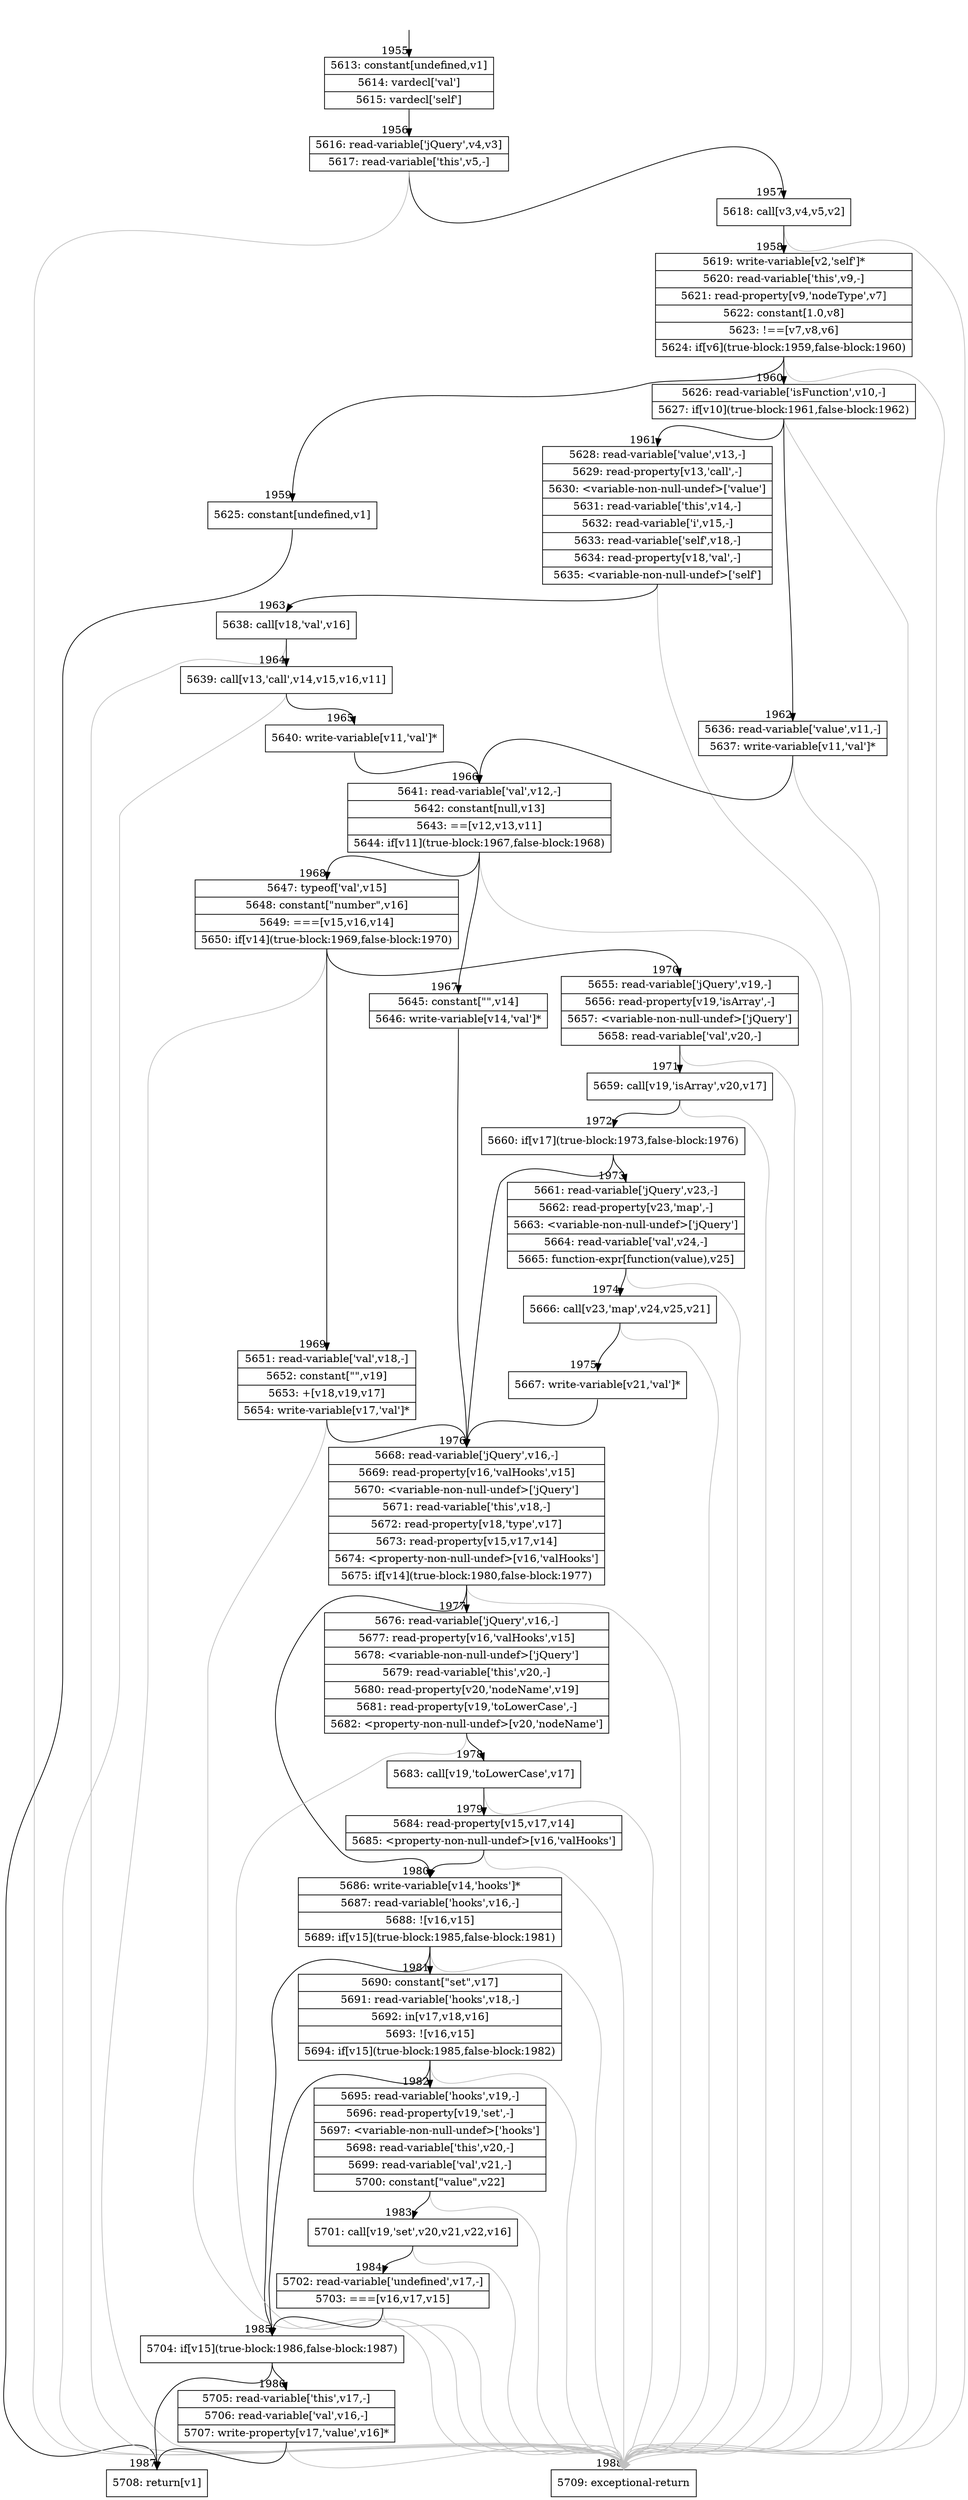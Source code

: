 digraph {
rankdir="TD"
BB_entry138[shape=none,label=""];
BB_entry138 -> BB1955 [tailport=s, headport=n, headlabel="    1955"]
BB1955 [shape=record label="{5613: constant[undefined,v1]|5614: vardecl['val']|5615: vardecl['self']}" ] 
BB1955 -> BB1956 [tailport=s, headport=n, headlabel="      1956"]
BB1956 [shape=record label="{5616: read-variable['jQuery',v4,v3]|5617: read-variable['this',v5,-]}" ] 
BB1956 -> BB1957 [tailport=s, headport=n, headlabel="      1957"]
BB1956 -> BB1988 [tailport=s, headport=n, color=gray, headlabel="      1988"]
BB1957 [shape=record label="{5618: call[v3,v4,v5,v2]}" ] 
BB1957 -> BB1958 [tailport=s, headport=n, headlabel="      1958"]
BB1957 -> BB1988 [tailport=s, headport=n, color=gray]
BB1958 [shape=record label="{5619: write-variable[v2,'self']*|5620: read-variable['this',v9,-]|5621: read-property[v9,'nodeType',v7]|5622: constant[1.0,v8]|5623: !==[v7,v8,v6]|5624: if[v6](true-block:1959,false-block:1960)}" ] 
BB1958 -> BB1959 [tailport=s, headport=n, headlabel="      1959"]
BB1958 -> BB1960 [tailport=s, headport=n, headlabel="      1960"]
BB1958 -> BB1988 [tailport=s, headport=n, color=gray]
BB1959 [shape=record label="{5625: constant[undefined,v1]}" ] 
BB1959 -> BB1987 [tailport=s, headport=n, headlabel="      1987"]
BB1960 [shape=record label="{5626: read-variable['isFunction',v10,-]|5627: if[v10](true-block:1961,false-block:1962)}" ] 
BB1960 -> BB1961 [tailport=s, headport=n, headlabel="      1961"]
BB1960 -> BB1962 [tailport=s, headport=n, headlabel="      1962"]
BB1960 -> BB1988 [tailport=s, headport=n, color=gray]
BB1961 [shape=record label="{5628: read-variable['value',v13,-]|5629: read-property[v13,'call',-]|5630: \<variable-non-null-undef\>['value']|5631: read-variable['this',v14,-]|5632: read-variable['i',v15,-]|5633: read-variable['self',v18,-]|5634: read-property[v18,'val',-]|5635: \<variable-non-null-undef\>['self']}" ] 
BB1961 -> BB1963 [tailport=s, headport=n, headlabel="      1963"]
BB1961 -> BB1988 [tailport=s, headport=n, color=gray]
BB1962 [shape=record label="{5636: read-variable['value',v11,-]|5637: write-variable[v11,'val']*}" ] 
BB1962 -> BB1966 [tailport=s, headport=n, headlabel="      1966"]
BB1962 -> BB1988 [tailport=s, headport=n, color=gray]
BB1963 [shape=record label="{5638: call[v18,'val',v16]}" ] 
BB1963 -> BB1964 [tailport=s, headport=n, headlabel="      1964"]
BB1963 -> BB1988 [tailport=s, headport=n, color=gray]
BB1964 [shape=record label="{5639: call[v13,'call',v14,v15,v16,v11]}" ] 
BB1964 -> BB1965 [tailport=s, headport=n, headlabel="      1965"]
BB1964 -> BB1988 [tailport=s, headport=n, color=gray]
BB1965 [shape=record label="{5640: write-variable[v11,'val']*}" ] 
BB1965 -> BB1966 [tailport=s, headport=n]
BB1966 [shape=record label="{5641: read-variable['val',v12,-]|5642: constant[null,v13]|5643: ==[v12,v13,v11]|5644: if[v11](true-block:1967,false-block:1968)}" ] 
BB1966 -> BB1967 [tailport=s, headport=n, headlabel="      1967"]
BB1966 -> BB1968 [tailport=s, headport=n, headlabel="      1968"]
BB1966 -> BB1988 [tailport=s, headport=n, color=gray]
BB1967 [shape=record label="{5645: constant[\"\",v14]|5646: write-variable[v14,'val']*}" ] 
BB1967 -> BB1976 [tailport=s, headport=n, headlabel="      1976"]
BB1968 [shape=record label="{5647: typeof['val',v15]|5648: constant[\"number\",v16]|5649: ===[v15,v16,v14]|5650: if[v14](true-block:1969,false-block:1970)}" ] 
BB1968 -> BB1969 [tailport=s, headport=n, headlabel="      1969"]
BB1968 -> BB1970 [tailport=s, headport=n, headlabel="      1970"]
BB1968 -> BB1988 [tailport=s, headport=n, color=gray]
BB1969 [shape=record label="{5651: read-variable['val',v18,-]|5652: constant[\"\",v19]|5653: +[v18,v19,v17]|5654: write-variable[v17,'val']*}" ] 
BB1969 -> BB1976 [tailport=s, headport=n]
BB1969 -> BB1988 [tailport=s, headport=n, color=gray]
BB1970 [shape=record label="{5655: read-variable['jQuery',v19,-]|5656: read-property[v19,'isArray',-]|5657: \<variable-non-null-undef\>['jQuery']|5658: read-variable['val',v20,-]}" ] 
BB1970 -> BB1971 [tailport=s, headport=n, headlabel="      1971"]
BB1970 -> BB1988 [tailport=s, headport=n, color=gray]
BB1971 [shape=record label="{5659: call[v19,'isArray',v20,v17]}" ] 
BB1971 -> BB1972 [tailport=s, headport=n, headlabel="      1972"]
BB1971 -> BB1988 [tailport=s, headport=n, color=gray]
BB1972 [shape=record label="{5660: if[v17](true-block:1973,false-block:1976)}" ] 
BB1972 -> BB1973 [tailport=s, headport=n, headlabel="      1973"]
BB1972 -> BB1976 [tailport=s, headport=n]
BB1973 [shape=record label="{5661: read-variable['jQuery',v23,-]|5662: read-property[v23,'map',-]|5663: \<variable-non-null-undef\>['jQuery']|5664: read-variable['val',v24,-]|5665: function-expr[function(value),v25]}" ] 
BB1973 -> BB1974 [tailport=s, headport=n, headlabel="      1974"]
BB1973 -> BB1988 [tailport=s, headport=n, color=gray]
BB1974 [shape=record label="{5666: call[v23,'map',v24,v25,v21]}" ] 
BB1974 -> BB1975 [tailport=s, headport=n, headlabel="      1975"]
BB1974 -> BB1988 [tailport=s, headport=n, color=gray]
BB1975 [shape=record label="{5667: write-variable[v21,'val']*}" ] 
BB1975 -> BB1976 [tailport=s, headport=n]
BB1976 [shape=record label="{5668: read-variable['jQuery',v16,-]|5669: read-property[v16,'valHooks',v15]|5670: \<variable-non-null-undef\>['jQuery']|5671: read-variable['this',v18,-]|5672: read-property[v18,'type',v17]|5673: read-property[v15,v17,v14]|5674: \<property-non-null-undef\>[v16,'valHooks']|5675: if[v14](true-block:1980,false-block:1977)}" ] 
BB1976 -> BB1980 [tailport=s, headport=n, headlabel="      1980"]
BB1976 -> BB1977 [tailport=s, headport=n, headlabel="      1977"]
BB1976 -> BB1988 [tailport=s, headport=n, color=gray]
BB1977 [shape=record label="{5676: read-variable['jQuery',v16,-]|5677: read-property[v16,'valHooks',v15]|5678: \<variable-non-null-undef\>['jQuery']|5679: read-variable['this',v20,-]|5680: read-property[v20,'nodeName',v19]|5681: read-property[v19,'toLowerCase',-]|5682: \<property-non-null-undef\>[v20,'nodeName']}" ] 
BB1977 -> BB1978 [tailport=s, headport=n, headlabel="      1978"]
BB1977 -> BB1988 [tailport=s, headport=n, color=gray]
BB1978 [shape=record label="{5683: call[v19,'toLowerCase',v17]}" ] 
BB1978 -> BB1979 [tailport=s, headport=n, headlabel="      1979"]
BB1978 -> BB1988 [tailport=s, headport=n, color=gray]
BB1979 [shape=record label="{5684: read-property[v15,v17,v14]|5685: \<property-non-null-undef\>[v16,'valHooks']}" ] 
BB1979 -> BB1980 [tailport=s, headport=n]
BB1979 -> BB1988 [tailport=s, headport=n, color=gray]
BB1980 [shape=record label="{5686: write-variable[v14,'hooks']*|5687: read-variable['hooks',v16,-]|5688: ![v16,v15]|5689: if[v15](true-block:1985,false-block:1981)}" ] 
BB1980 -> BB1985 [tailport=s, headport=n, headlabel="      1985"]
BB1980 -> BB1981 [tailport=s, headport=n, headlabel="      1981"]
BB1980 -> BB1988 [tailport=s, headport=n, color=gray]
BB1981 [shape=record label="{5690: constant[\"set\",v17]|5691: read-variable['hooks',v18,-]|5692: in[v17,v18,v16]|5693: ![v16,v15]|5694: if[v15](true-block:1985,false-block:1982)}" ] 
BB1981 -> BB1985 [tailport=s, headport=n]
BB1981 -> BB1982 [tailport=s, headport=n, headlabel="      1982"]
BB1981 -> BB1988 [tailport=s, headport=n, color=gray]
BB1982 [shape=record label="{5695: read-variable['hooks',v19,-]|5696: read-property[v19,'set',-]|5697: \<variable-non-null-undef\>['hooks']|5698: read-variable['this',v20,-]|5699: read-variable['val',v21,-]|5700: constant[\"value\",v22]}" ] 
BB1982 -> BB1983 [tailport=s, headport=n, headlabel="      1983"]
BB1982 -> BB1988 [tailport=s, headport=n, color=gray]
BB1983 [shape=record label="{5701: call[v19,'set',v20,v21,v22,v16]}" ] 
BB1983 -> BB1984 [tailport=s, headport=n, headlabel="      1984"]
BB1983 -> BB1988 [tailport=s, headport=n, color=gray]
BB1984 [shape=record label="{5702: read-variable['undefined',v17,-]|5703: ===[v16,v17,v15]}" ] 
BB1984 -> BB1985 [tailport=s, headport=n]
BB1984 -> BB1988 [tailport=s, headport=n, color=gray]
BB1985 [shape=record label="{5704: if[v15](true-block:1986,false-block:1987)}" ] 
BB1985 -> BB1986 [tailport=s, headport=n, headlabel="      1986"]
BB1985 -> BB1987 [tailport=s, headport=n]
BB1986 [shape=record label="{5705: read-variable['this',v17,-]|5706: read-variable['val',v16,-]|5707: write-property[v17,'value',v16]*}" ] 
BB1986 -> BB1987 [tailport=s, headport=n]
BB1986 -> BB1988 [tailport=s, headport=n, color=gray]
BB1987 [shape=record label="{5708: return[v1]}" ] 
BB1988 [shape=record label="{5709: exceptional-return}" ] 
}
